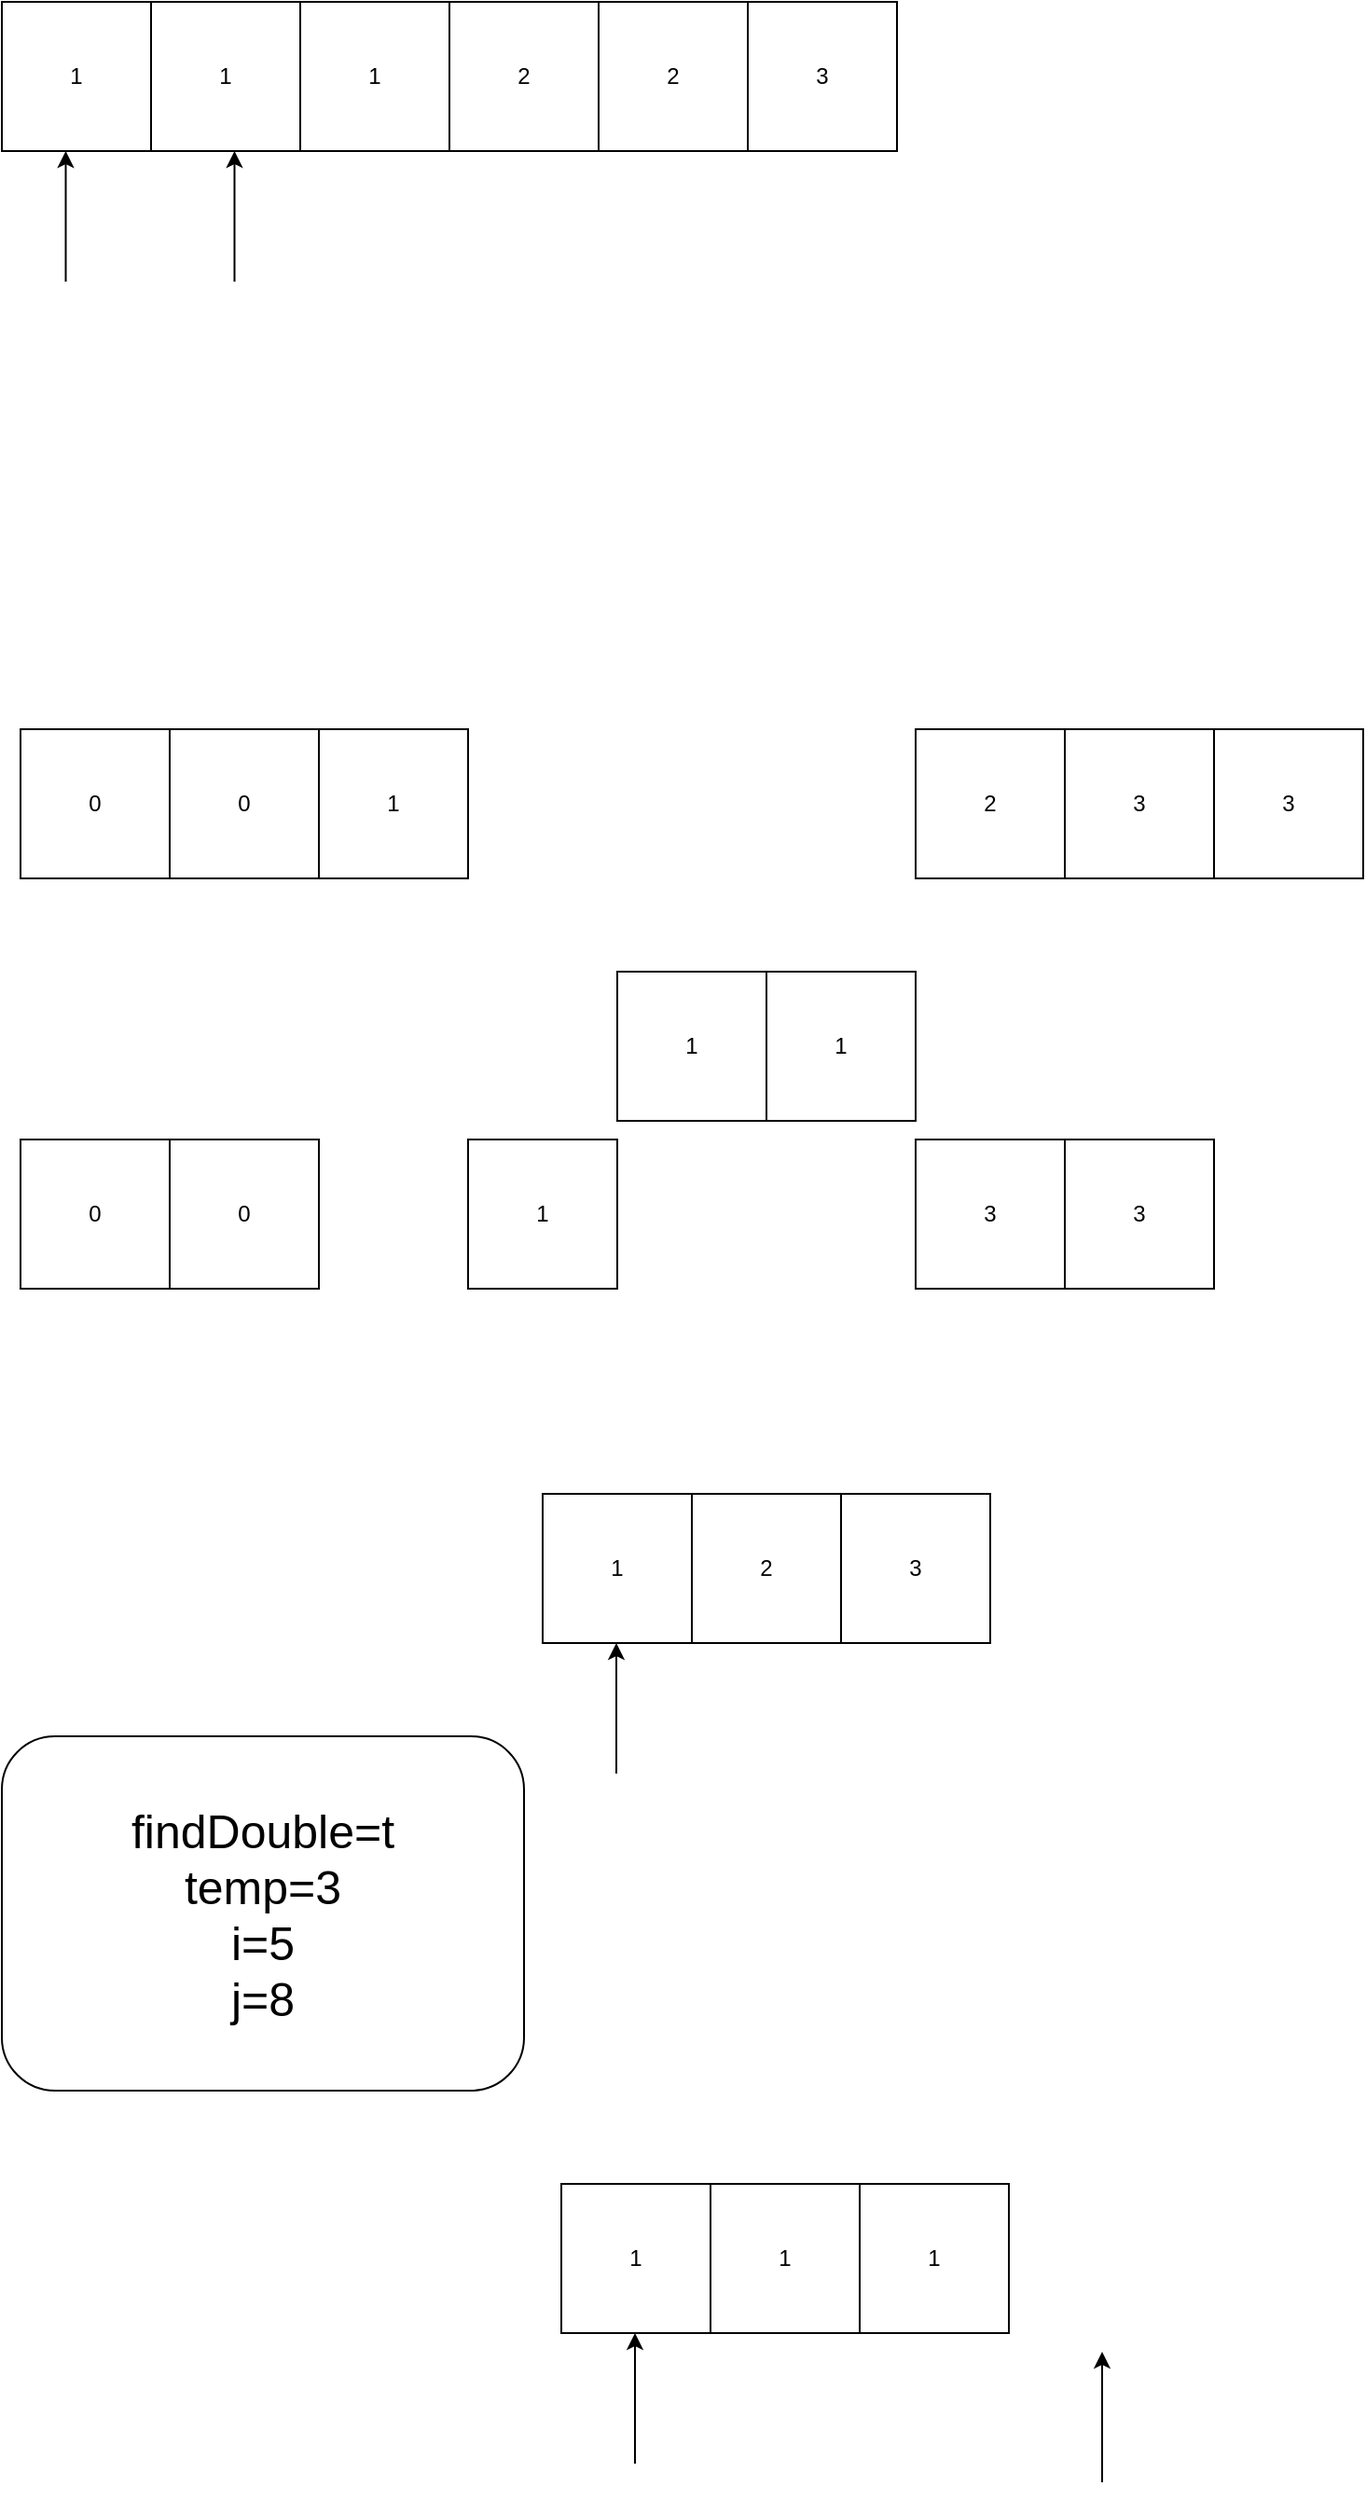<mxfile version="22.0.2" type="device">
  <diagram name="第 1 页" id="ao1uuemWxlGWUCBMKhTe">
    <mxGraphModel dx="831" dy="954" grid="1" gridSize="10" guides="1" tooltips="1" connect="1" arrows="1" fold="1" page="1" pageScale="1" pageWidth="827" pageHeight="1169" math="0" shadow="0">
      <root>
        <mxCell id="0" />
        <mxCell id="1" parent="0" />
        <mxCell id="IeVtwtEXddsQ01UkPilD-2" value="3" style="whiteSpace=wrap;html=1;aspect=fixed;" vertex="1" parent="1">
          <mxGeometry x="430" y="80" width="80" height="80" as="geometry" />
        </mxCell>
        <mxCell id="IeVtwtEXddsQ01UkPilD-3" value="2" style="whiteSpace=wrap;html=1;aspect=fixed;" vertex="1" parent="1">
          <mxGeometry x="350" y="80" width="80" height="80" as="geometry" />
        </mxCell>
        <mxCell id="IeVtwtEXddsQ01UkPilD-4" value="2" style="whiteSpace=wrap;html=1;aspect=fixed;" vertex="1" parent="1">
          <mxGeometry x="270" y="80" width="80" height="80" as="geometry" />
        </mxCell>
        <mxCell id="IeVtwtEXddsQ01UkPilD-5" value="1" style="whiteSpace=wrap;html=1;aspect=fixed;" vertex="1" parent="1">
          <mxGeometry x="190" y="80" width="80" height="80" as="geometry" />
        </mxCell>
        <mxCell id="IeVtwtEXddsQ01UkPilD-6" value="1" style="whiteSpace=wrap;html=1;aspect=fixed;" vertex="1" parent="1">
          <mxGeometry x="110" y="80" width="80" height="80" as="geometry" />
        </mxCell>
        <mxCell id="IeVtwtEXddsQ01UkPilD-7" value="1" style="whiteSpace=wrap;html=1;aspect=fixed;" vertex="1" parent="1">
          <mxGeometry x="30" y="80" width="80" height="80" as="geometry" />
        </mxCell>
        <mxCell id="IeVtwtEXddsQ01UkPilD-8" value="" style="endArrow=classic;html=1;rounded=0;" edge="1" parent="1">
          <mxGeometry width="50" height="50" relative="1" as="geometry">
            <mxPoint x="154.75" y="230" as="sourcePoint" />
            <mxPoint x="154.75" y="160" as="targetPoint" />
          </mxGeometry>
        </mxCell>
        <mxCell id="IeVtwtEXddsQ01UkPilD-9" value="" style="endArrow=classic;html=1;rounded=0;" edge="1" parent="1">
          <mxGeometry width="50" height="50" relative="1" as="geometry">
            <mxPoint x="64.25" y="230" as="sourcePoint" />
            <mxPoint x="64.25" y="160" as="targetPoint" />
          </mxGeometry>
        </mxCell>
        <mxCell id="IeVtwtEXddsQ01UkPilD-11" value="&lt;font style=&quot;font-size: 25px;&quot;&gt;findDouble=t&lt;br&gt;temp=3&lt;br&gt;i=5&lt;br&gt;j=8&lt;br&gt;&lt;/font&gt;" style="rounded=1;whiteSpace=wrap;html=1;" vertex="1" parent="1">
          <mxGeometry x="30" y="1010" width="280" height="190" as="geometry" />
        </mxCell>
        <mxCell id="IeVtwtEXddsQ01UkPilD-12" value="1" style="whiteSpace=wrap;html=1;aspect=fixed;" vertex="1" parent="1">
          <mxGeometry x="490" y="1250" width="80" height="80" as="geometry" />
        </mxCell>
        <mxCell id="IeVtwtEXddsQ01UkPilD-13" value="1" style="whiteSpace=wrap;html=1;aspect=fixed;" vertex="1" parent="1">
          <mxGeometry x="410" y="1250" width="80" height="80" as="geometry" />
        </mxCell>
        <mxCell id="IeVtwtEXddsQ01UkPilD-14" value="1" style="whiteSpace=wrap;html=1;aspect=fixed;" vertex="1" parent="1">
          <mxGeometry x="330" y="1250" width="80" height="80" as="geometry" />
        </mxCell>
        <mxCell id="IeVtwtEXddsQ01UkPilD-15" value="1" style="whiteSpace=wrap;html=1;aspect=fixed;" vertex="1" parent="1">
          <mxGeometry x="200" y="470" width="80" height="80" as="geometry" />
        </mxCell>
        <mxCell id="IeVtwtEXddsQ01UkPilD-16" value="0" style="whiteSpace=wrap;html=1;aspect=fixed;" vertex="1" parent="1">
          <mxGeometry x="120" y="470" width="80" height="80" as="geometry" />
        </mxCell>
        <mxCell id="IeVtwtEXddsQ01UkPilD-17" value="0" style="whiteSpace=wrap;html=1;aspect=fixed;" vertex="1" parent="1">
          <mxGeometry x="40" y="470" width="80" height="80" as="geometry" />
        </mxCell>
        <mxCell id="IeVtwtEXddsQ01UkPilD-19" value="" style="endArrow=classic;html=1;rounded=0;" edge="1" parent="1">
          <mxGeometry width="50" height="50" relative="1" as="geometry">
            <mxPoint x="359.5" y="1030" as="sourcePoint" />
            <mxPoint x="359.5" y="960" as="targetPoint" />
          </mxGeometry>
        </mxCell>
        <mxCell id="IeVtwtEXddsQ01UkPilD-20" value="2" style="whiteSpace=wrap;html=1;aspect=fixed;" vertex="1" parent="1">
          <mxGeometry x="520" y="470" width="80" height="80" as="geometry" />
        </mxCell>
        <mxCell id="IeVtwtEXddsQ01UkPilD-21" value="3" style="whiteSpace=wrap;html=1;aspect=fixed;" vertex="1" parent="1">
          <mxGeometry x="680" y="470" width="80" height="80" as="geometry" />
        </mxCell>
        <mxCell id="IeVtwtEXddsQ01UkPilD-22" value="3" style="whiteSpace=wrap;html=1;aspect=fixed;" vertex="1" parent="1">
          <mxGeometry x="600" y="470" width="80" height="80" as="geometry" />
        </mxCell>
        <mxCell id="IeVtwtEXddsQ01UkPilD-25" value="1" style="whiteSpace=wrap;html=1;aspect=fixed;" vertex="1" parent="1">
          <mxGeometry x="440" y="600" width="80" height="80" as="geometry" />
        </mxCell>
        <mxCell id="IeVtwtEXddsQ01UkPilD-26" value="1" style="whiteSpace=wrap;html=1;aspect=fixed;" vertex="1" parent="1">
          <mxGeometry x="360" y="600" width="80" height="80" as="geometry" />
        </mxCell>
        <mxCell id="IeVtwtEXddsQ01UkPilD-27" value="0" style="whiteSpace=wrap;html=1;aspect=fixed;" vertex="1" parent="1">
          <mxGeometry x="120" y="690" width="80" height="80" as="geometry" />
        </mxCell>
        <mxCell id="IeVtwtEXddsQ01UkPilD-28" value="0" style="whiteSpace=wrap;html=1;aspect=fixed;" vertex="1" parent="1">
          <mxGeometry x="40" y="690" width="80" height="80" as="geometry" />
        </mxCell>
        <mxCell id="IeVtwtEXddsQ01UkPilD-29" value="" style="endArrow=classic;html=1;rounded=0;" edge="1" parent="1">
          <mxGeometry width="50" height="50" relative="1" as="geometry">
            <mxPoint x="620" y="1410" as="sourcePoint" />
            <mxPoint x="620" y="1340" as="targetPoint" />
          </mxGeometry>
        </mxCell>
        <mxCell id="IeVtwtEXddsQ01UkPilD-30" value="" style="endArrow=classic;html=1;rounded=0;" edge="1" parent="1">
          <mxGeometry width="50" height="50" relative="1" as="geometry">
            <mxPoint x="369.5" y="1400" as="sourcePoint" />
            <mxPoint x="369.5" y="1330" as="targetPoint" />
          </mxGeometry>
        </mxCell>
        <mxCell id="IeVtwtEXddsQ01UkPilD-31" value="2" style="whiteSpace=wrap;html=1;aspect=fixed;" vertex="1" parent="1">
          <mxGeometry x="400" y="880" width="80" height="80" as="geometry" />
        </mxCell>
        <mxCell id="IeVtwtEXddsQ01UkPilD-32" value="3" style="whiteSpace=wrap;html=1;aspect=fixed;" vertex="1" parent="1">
          <mxGeometry x="520" y="690" width="80" height="80" as="geometry" />
        </mxCell>
        <mxCell id="IeVtwtEXddsQ01UkPilD-33" value="3" style="whiteSpace=wrap;html=1;aspect=fixed;" vertex="1" parent="1">
          <mxGeometry x="480" y="880" width="80" height="80" as="geometry" />
        </mxCell>
        <mxCell id="IeVtwtEXddsQ01UkPilD-34" value="1" style="whiteSpace=wrap;html=1;aspect=fixed;" vertex="1" parent="1">
          <mxGeometry x="280" y="690" width="80" height="80" as="geometry" />
        </mxCell>
        <mxCell id="IeVtwtEXddsQ01UkPilD-35" value="1" style="whiteSpace=wrap;html=1;aspect=fixed;" vertex="1" parent="1">
          <mxGeometry x="320" y="880" width="80" height="80" as="geometry" />
        </mxCell>
        <mxCell id="IeVtwtEXddsQ01UkPilD-36" value="3" style="whiteSpace=wrap;html=1;aspect=fixed;" vertex="1" parent="1">
          <mxGeometry x="600" y="690" width="80" height="80" as="geometry" />
        </mxCell>
      </root>
    </mxGraphModel>
  </diagram>
</mxfile>
